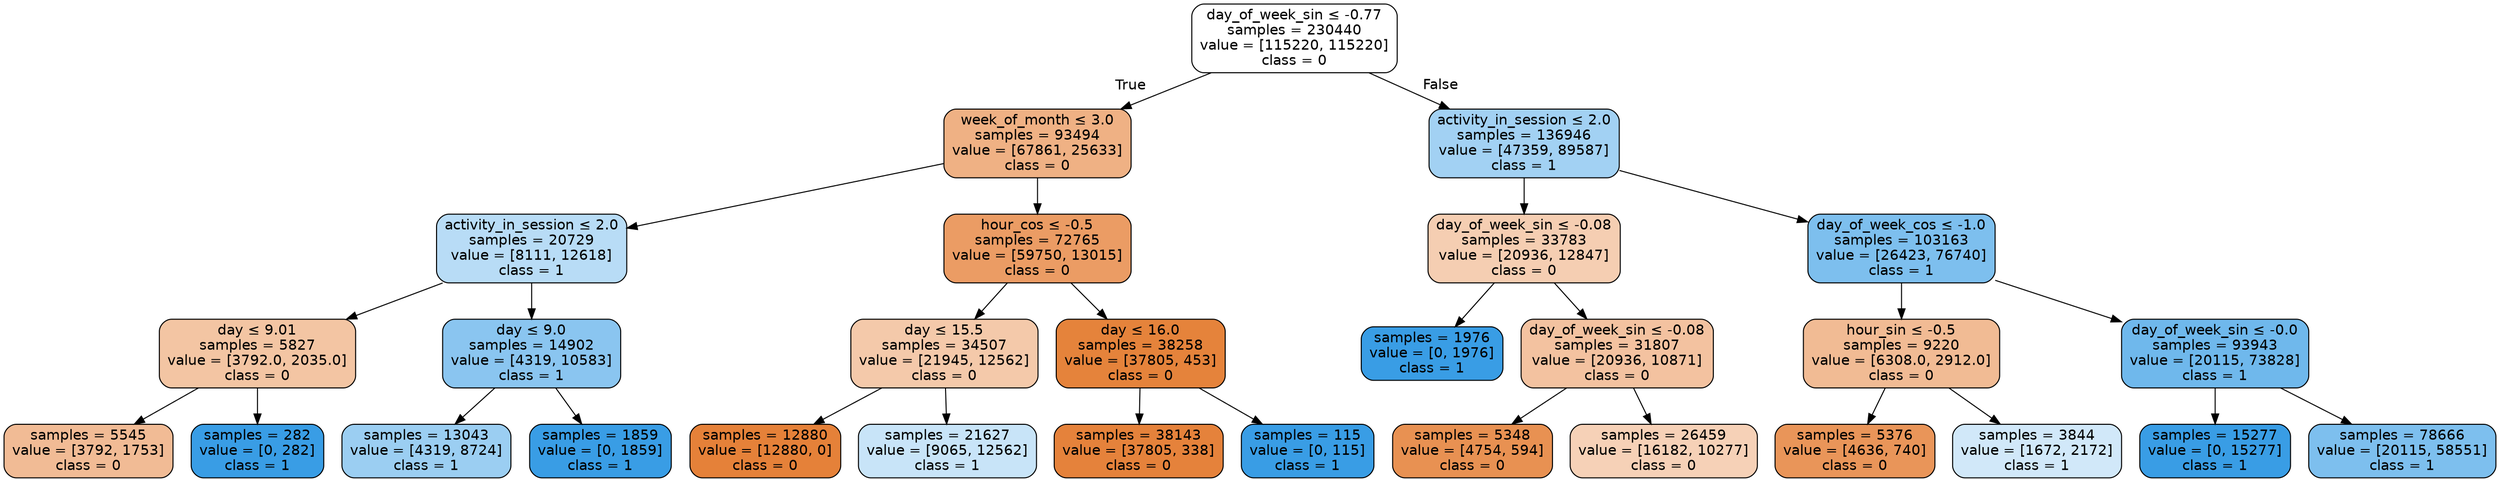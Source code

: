 digraph Tree {
node [shape=box, style="filled, rounded", color="black", fontname="helvetica"] ;
edge [fontname="helvetica"] ;
0 [label=<day_of_week_sin &le; -0.77<br/>samples = 230440<br/>value = [115220, 115220]<br/>class = 0>, fillcolor="#ffffff"] ;
1 [label=<week_of_month &le; 3.0<br/>samples = 93494<br/>value = [67861, 25633]<br/>class = 0>, fillcolor="#efb184"] ;
0 -> 1 [labeldistance=2.5, labelangle=45, headlabel="True"] ;
2 [label=<activity_in_session &le; 2.0<br/>samples = 20729<br/>value = [8111, 12618]<br/>class = 1>, fillcolor="#b8dcf6"] ;
1 -> 2 ;
3 [label=<day &le; 9.01<br/>samples = 5827<br/>value = [3792.0, 2035.0]<br/>class = 0>, fillcolor="#f3c5a3"] ;
2 -> 3 ;
4 [label=<samples = 5545<br/>value = [3792, 1753]<br/>class = 0>, fillcolor="#f1bb95"] ;
3 -> 4 ;
5 [label=<samples = 282<br/>value = [0, 282]<br/>class = 1>, fillcolor="#399de5"] ;
3 -> 5 ;
6 [label=<day &le; 9.0<br/>samples = 14902<br/>value = [4319, 10583]<br/>class = 1>, fillcolor="#8ac5f0"] ;
2 -> 6 ;
7 [label=<samples = 13043<br/>value = [4319, 8724]<br/>class = 1>, fillcolor="#9bcef2"] ;
6 -> 7 ;
8 [label=<samples = 1859<br/>value = [0, 1859]<br/>class = 1>, fillcolor="#399de5"] ;
6 -> 8 ;
9 [label=<hour_cos &le; -0.5<br/>samples = 72765<br/>value = [59750, 13015]<br/>class = 0>, fillcolor="#eb9c64"] ;
1 -> 9 ;
10 [label=<day &le; 15.5<br/>samples = 34507<br/>value = [21945, 12562]<br/>class = 0>, fillcolor="#f4c9aa"] ;
9 -> 10 ;
11 [label=<samples = 12880<br/>value = [12880, 0]<br/>class = 0>, fillcolor="#e58139"] ;
10 -> 11 ;
12 [label=<samples = 21627<br/>value = [9065, 12562]<br/>class = 1>, fillcolor="#c8e4f8"] ;
10 -> 12 ;
13 [label=<day &le; 16.0<br/>samples = 38258<br/>value = [37805, 453]<br/>class = 0>, fillcolor="#e5833b"] ;
9 -> 13 ;
14 [label=<samples = 38143<br/>value = [37805, 338]<br/>class = 0>, fillcolor="#e5823b"] ;
13 -> 14 ;
15 [label=<samples = 115<br/>value = [0, 115]<br/>class = 1>, fillcolor="#399de5"] ;
13 -> 15 ;
16 [label=<activity_in_session &le; 2.0<br/>samples = 136946<br/>value = [47359, 89587]<br/>class = 1>, fillcolor="#a2d1f3"] ;
0 -> 16 [labeldistance=2.5, labelangle=-45, headlabel="False"] ;
17 [label=<day_of_week_sin &le; -0.08<br/>samples = 33783<br/>value = [20936, 12847]<br/>class = 0>, fillcolor="#f5ceb2"] ;
16 -> 17 ;
18 [label=<samples = 1976<br/>value = [0, 1976]<br/>class = 1>, fillcolor="#399de5"] ;
17 -> 18 ;
19 [label=<day_of_week_sin &le; -0.08<br/>samples = 31807<br/>value = [20936, 10871]<br/>class = 0>, fillcolor="#f3c2a0"] ;
17 -> 19 ;
20 [label=<samples = 5348<br/>value = [4754, 594]<br/>class = 0>, fillcolor="#e89152"] ;
19 -> 20 ;
21 [label=<samples = 26459<br/>value = [16182, 10277]<br/>class = 0>, fillcolor="#f6d1b7"] ;
19 -> 21 ;
22 [label=<day_of_week_cos &le; -1.0<br/>samples = 103163<br/>value = [26423, 76740]<br/>class = 1>, fillcolor="#7dbfee"] ;
16 -> 22 ;
23 [label=<hour_sin &le; -0.5<br/>samples = 9220<br/>value = [6308.0, 2912.0]<br/>class = 0>, fillcolor="#f1bb94"] ;
22 -> 23 ;
24 [label=<samples = 5376<br/>value = [4636, 740]<br/>class = 0>, fillcolor="#e99559"] ;
23 -> 24 ;
25 [label=<samples = 3844<br/>value = [1672, 2172]<br/>class = 1>, fillcolor="#d1e8f9"] ;
23 -> 25 ;
26 [label=<day_of_week_sin &le; -0.0<br/>samples = 93943<br/>value = [20115, 73828]<br/>class = 1>, fillcolor="#6fb8ec"] ;
22 -> 26 ;
27 [label=<samples = 15277<br/>value = [0, 15277]<br/>class = 1>, fillcolor="#399de5"] ;
26 -> 27 ;
28 [label=<samples = 78666<br/>value = [20115, 58551]<br/>class = 1>, fillcolor="#7dbfee"] ;
26 -> 28 ;
}